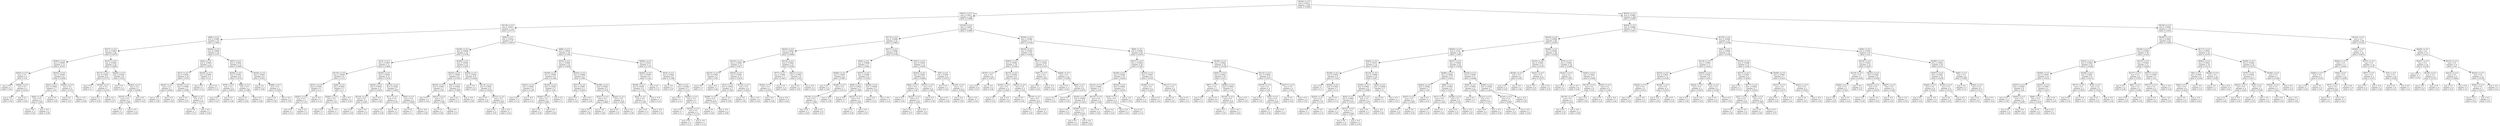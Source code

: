 digraph Tree {
node [shape=box] ;
0 [label="X[229] <= 0.5\nmse = 0.0011\nsamples = 500\nvalue = 0.0444"] ;
1 [label="X[241] <= 0.5\nmse = 0.0011\nsamples = 236\nvalue = 0.0608"] ;
0 -> 1 [labeldistance=2.5, labelangle=45, headlabel="True"] ;
2 [label="X[116] <= 0.5\nmse = 0.0011\nsamples = 110\nvalue = 0.0772"] ;
1 -> 2 ;
3 [label="X[69] <= 0.5\nmse = 0.0005\nsamples = 53\nvalue = 0.0657"] ;
2 -> 3 ;
4 [label="X[277] <= 0.5\nmse = 0.0003\nsamples = 29\nvalue = 0.0579"] ;
3 -> 4 ;
5 [label="X[383] <= 0.5\nmse = 0.0003\nsamples = 13\nvalue = 0.0477"] ;
4 -> 5 ;
6 [label="X[261] <= 0.5\nmse = 0.0\nsamples = 4\nvalue = 0.03"] ;
5 -> 6 ;
7 [label="mse = 0.0\nsamples = 1\nvalue = 0.02"] ;
6 -> 7 ;
8 [label="X[368] <= 0.5\nmse = 0.0\nsamples = 3\nvalue = 0.0333"] ;
6 -> 8 ;
9 [label="mse = -0.0\nsamples = 2\nvalue = 0.03"] ;
8 -> 9 ;
10 [label="mse = 0.0\nsamples = 1\nvalue = 0.04"] ;
8 -> 10 ;
11 [label="X[253] <= 0.5\nmse = 0.0002\nsamples = 9\nvalue = 0.0556"] ;
5 -> 11 ;
12 [label="X[43] <= 0.5\nmse = 0.0001\nsamples = 7\nvalue = 0.05"] ;
11 -> 12 ;
13 [label="X[40] <= 0.5\nmse = 0.0\nsamples = 5\nvalue = 0.054"] ;
12 -> 13 ;
14 [label="mse = -0.0\nsamples = 3\nvalue = 0.05"] ;
13 -> 14 ;
15 [label="mse = -0.0\nsamples = 2\nvalue = 0.06"] ;
13 -> 15 ;
16 [label="mse = 0.0\nsamples = 2\nvalue = 0.04"] ;
12 -> 16 ;
17 [label="X[204] <= 0.5\nmse = 0.0\nsamples = 2\nvalue = 0.075"] ;
11 -> 17 ;
18 [label="mse = 0.0\nsamples = 1\nvalue = 0.07"] ;
17 -> 18 ;
19 [label="mse = -0.0\nsamples = 1\nvalue = 0.08"] ;
17 -> 19 ;
20 [label="X[167] <= 0.5\nmse = 0.0002\nsamples = 16\nvalue = 0.0663"] ;
4 -> 20 ;
21 [label="X[113] <= 0.5\nmse = 0.0001\nsamples = 8\nvalue = 0.0775"] ;
20 -> 21 ;
22 [label="mse = 0.0\nsamples = 1\nvalue = 0.1"] ;
21 -> 22 ;
23 [label="X[164] <= 0.5\nmse = 0.0\nsamples = 7\nvalue = 0.0743"] ;
21 -> 23 ;
24 [label="mse = 0.0\nsamples = 3\nvalue = 0.08"] ;
23 -> 24 ;
25 [label="mse = -0.0\nsamples = 4\nvalue = 0.07"] ;
23 -> 25 ;
26 [label="X[246] <= 0.5\nmse = 0.0001\nsamples = 8\nvalue = 0.055"] ;
20 -> 26 ;
27 [label="mse = 0.0\nsamples = 1\nvalue = 0.03"] ;
26 -> 27 ;
28 [label="X[283] <= 0.5\nmse = 0.0\nsamples = 7\nvalue = 0.0586"] ;
26 -> 28 ;
29 [label="X[375] <= 0.5\nmse = 0.0\nsamples = 5\nvalue = 0.062"] ;
28 -> 29 ;
30 [label="mse = 0.0\nsamples = 1\nvalue = 0.07"] ;
29 -> 30 ;
31 [label="mse = -0.0\nsamples = 4\nvalue = 0.06"] ;
29 -> 31 ;
32 [label="mse = 0.0\nsamples = 2\nvalue = 0.05"] ;
28 -> 32 ;
33 [label="X[344] <= 0.5\nmse = 0.0005\nsamples = 24\nvalue = 0.075"] ;
3 -> 33 ;
34 [label="X[26] <= 0.5\nmse = 0.0005\nsamples = 12\nvalue = 0.0875"] ;
33 -> 34 ;
35 [label="X[13] <= 0.5\nmse = 0.0001\nsamples = 10\nvalue = 0.079"] ;
34 -> 35 ;
36 [label="X[245] <= 0.5\nmse = 0.0\nsamples = 7\nvalue = 0.0843"] ;
35 -> 36 ;
37 [label="mse = -0.0\nsamples = 4\nvalue = 0.08"] ;
36 -> 37 ;
38 [label="mse = 0.0\nsamples = 3\nvalue = 0.09"] ;
36 -> 38 ;
39 [label="X[182] <= 0.5\nmse = 0.0002\nsamples = 3\nvalue = 0.0667"] ;
35 -> 39 ;
40 [label="mse = 0.0\nsamples = 1\nvalue = 0.05"] ;
39 -> 40 ;
41 [label="X[84] <= 0.5\nmse = 0.0\nsamples = 2\nvalue = 0.075"] ;
39 -> 41 ;
42 [label="mse = 0.0\nsamples = 1\nvalue = 0.07"] ;
41 -> 42 ;
43 [label="mse = -0.0\nsamples = 1\nvalue = 0.08"] ;
41 -> 43 ;
44 [label="X[165] <= 0.5\nmse = 0.0001\nsamples = 2\nvalue = 0.13"] ;
34 -> 44 ;
45 [label="mse = 0.0\nsamples = 1\nvalue = 0.14"] ;
44 -> 45 ;
46 [label="mse = 0.0\nsamples = 1\nvalue = 0.12"] ;
44 -> 46 ;
47 [label="X[55] <= 0.5\nmse = 0.0002\nsamples = 12\nvalue = 0.0625"] ;
33 -> 47 ;
48 [label="X[204] <= 0.5\nmse = 0.0001\nsamples = 6\nvalue = 0.0733"] ;
47 -> 48 ;
49 [label="X[78] <= 0.5\nmse = 0.0\nsamples = 4\nvalue = 0.0675"] ;
48 -> 49 ;
50 [label="mse = 0.0\nsamples = 3\nvalue = 0.07"] ;
49 -> 50 ;
51 [label="mse = 0.0\nsamples = 1\nvalue = 0.06"] ;
49 -> 51 ;
52 [label="X[96] <= 0.5\nmse = 0.0\nsamples = 2\nvalue = 0.085"] ;
48 -> 52 ;
53 [label="mse = 0.0\nsamples = 1\nvalue = 0.09"] ;
52 -> 53 ;
54 [label="mse = 0.0\nsamples = 1\nvalue = 0.08"] ;
52 -> 54 ;
55 [label="X[244] <= 0.5\nmse = 0.0001\nsamples = 6\nvalue = 0.0517"] ;
47 -> 55 ;
56 [label="mse = 0.0\nsamples = 3\nvalue = 0.06"] ;
55 -> 56 ;
57 [label="X[298] <= 0.5\nmse = 0.0\nsamples = 3\nvalue = 0.0433"] ;
55 -> 57 ;
58 [label="mse = 0.0\nsamples = 1\nvalue = 0.05"] ;
57 -> 58 ;
59 [label="mse = -0.0\nsamples = 2\nvalue = 0.04"] ;
57 -> 59 ;
60 [label="X[90] <= 0.5\nmse = 0.0014\nsamples = 57\nvalue = 0.0879"] ;
2 -> 60 ;
61 [label="X[196] <= 0.5\nmse = 0.0008\nsamples = 32\nvalue = 0.0744"] ;
60 -> 61 ;
62 [label="X[14] <= 0.5\nmse = 0.0007\nsamples = 17\nvalue = 0.0882"] ;
61 -> 62 ;
63 [label="X[176] <= 0.5\nmse = 0.0003\nsamples = 6\nvalue = 0.115"] ;
62 -> 63 ;
64 [label="X[321] <= 0.5\nmse = 0.0001\nsamples = 3\nvalue = 0.13"] ;
63 -> 64 ;
65 [label="X[287] <= 0.5\nmse = 0.0\nsamples = 2\nvalue = 0.135"] ;
64 -> 65 ;
66 [label="mse = 0.0\nsamples = 1\nvalue = 0.13"] ;
65 -> 66 ;
67 [label="mse = 0.0\nsamples = 1\nvalue = 0.14"] ;
65 -> 67 ;
68 [label="mse = -0.0\nsamples = 1\nvalue = 0.12"] ;
64 -> 68 ;
69 [label="X[28] <= 0.5\nmse = 0.0001\nsamples = 3\nvalue = 0.1"] ;
63 -> 69 ;
70 [label="X[364] <= 0.5\nmse = 0.0\nsamples = 2\nvalue = 0.105"] ;
69 -> 70 ;
71 [label="mse = 0.0\nsamples = 1\nvalue = 0.1"] ;
70 -> 71 ;
72 [label="mse = -0.0\nsamples = 1\nvalue = 0.11"] ;
70 -> 72 ;
73 [label="mse = 0.0\nsamples = 1\nvalue = 0.09"] ;
69 -> 73 ;
74 [label="X[244] <= 0.5\nmse = 0.0004\nsamples = 11\nvalue = 0.0736"] ;
62 -> 74 ;
75 [label="X[226] <= 0.5\nmse = 0.0002\nsamples = 4\nvalue = 0.0525"] ;
74 -> 75 ;
76 [label="X[319] <= 0.5\nmse = 0.0\nsamples = 2\nvalue = 0.065"] ;
75 -> 76 ;
77 [label="mse = 0.0\nsamples = 1\nvalue = 0.06"] ;
76 -> 77 ;
78 [label="mse = 0.0\nsamples = 1\nvalue = 0.07"] ;
76 -> 78 ;
79 [label="mse = 0.0\nsamples = 2\nvalue = 0.04"] ;
75 -> 79 ;
80 [label="X[213] <= 0.5\nmse = 0.0001\nsamples = 7\nvalue = 0.0857"] ;
74 -> 80 ;
81 [label="X[11] <= 0.5\nmse = 0.0\nsamples = 3\nvalue = 0.0767"] ;
80 -> 81 ;
82 [label="mse = 0.0\nsamples = 2\nvalue = 0.08"] ;
81 -> 82 ;
83 [label="mse = -0.0\nsamples = 1\nvalue = 0.07"] ;
81 -> 83 ;
84 [label="X[55] <= 0.5\nmse = 0.0\nsamples = 4\nvalue = 0.0925"] ;
80 -> 84 ;
85 [label="mse = 0.0\nsamples = 1\nvalue = 0.1"] ;
84 -> 85 ;
86 [label="mse = -0.0\nsamples = 3\nvalue = 0.09"] ;
84 -> 86 ;
87 [label="X[306] <= 0.5\nmse = 0.0005\nsamples = 15\nvalue = 0.0587"] ;
61 -> 87 ;
88 [label="X[255] <= 0.5\nmse = 0.0004\nsamples = 6\nvalue = 0.0783"] ;
87 -> 88 ;
89 [label="X[239] <= 0.5\nmse = 0.0001\nsamples = 3\nvalue = 0.06"] ;
88 -> 89 ;
90 [label="mse = 0.0\nsamples = 1\nvalue = 0.05"] ;
89 -> 90 ;
91 [label="X[221] <= 0.5\nmse = 0.0\nsamples = 2\nvalue = 0.065"] ;
89 -> 91 ;
92 [label="mse = 0.0\nsamples = 1\nvalue = 0.06"] ;
91 -> 92 ;
93 [label="mse = 0.0\nsamples = 1\nvalue = 0.07"] ;
91 -> 93 ;
94 [label="X[47] <= 0.5\nmse = 0.0001\nsamples = 3\nvalue = 0.0967"] ;
88 -> 94 ;
95 [label="mse = 0.0\nsamples = 1\nvalue = 0.11"] ;
94 -> 95 ;
96 [label="mse = -0.0\nsamples = 2\nvalue = 0.09"] ;
94 -> 96 ;
97 [label="X[354] <= 0.5\nmse = 0.0002\nsamples = 9\nvalue = 0.0456"] ;
87 -> 97 ;
98 [label="mse = 0.0\nsamples = 3\nvalue = 0.03"] ;
97 -> 98 ;
99 [label="X[114] <= 0.5\nmse = 0.0001\nsamples = 6\nvalue = 0.0533"] ;
97 -> 99 ;
100 [label="mse = 0.0\nsamples = 3\nvalue = 0.06"] ;
99 -> 100 ;
101 [label="X[312] <= 0.5\nmse = 0.0\nsamples = 3\nvalue = 0.0467"] ;
99 -> 101 ;
102 [label="mse = 0.0\nsamples = 2\nvalue = 0.05"] ;
101 -> 102 ;
103 [label="mse = -0.0\nsamples = 1\nvalue = 0.04"] ;
101 -> 103 ;
104 [label="X[96] <= 0.5\nmse = 0.0016\nsamples = 25\nvalue = 0.1052"] ;
60 -> 104 ;
105 [label="X[79] <= 0.5\nmse = 0.0009\nsamples = 14\nvalue = 0.0836"] ;
104 -> 105 ;
106 [label="X[199] <= 0.5\nmse = 0.0004\nsamples = 6\nvalue = 0.1083"] ;
105 -> 106 ;
107 [label="X[301] <= 0.5\nmse = 0.0001\nsamples = 3\nvalue = 0.1267"] ;
106 -> 107 ;
108 [label="mse = 0.0\nsamples = 2\nvalue = 0.12"] ;
107 -> 108 ;
109 [label="mse = -0.0\nsamples = 1\nvalue = 0.14"] ;
107 -> 109 ;
110 [label="X[165] <= 0.5\nmse = 0.0001\nsamples = 3\nvalue = 0.09"] ;
106 -> 110 ;
111 [label="X[364] <= 0.5\nmse = 0.0\nsamples = 2\nvalue = 0.085"] ;
110 -> 111 ;
112 [label="mse = 0.0\nsamples = 1\nvalue = 0.09"] ;
111 -> 112 ;
113 [label="mse = 0.0\nsamples = 1\nvalue = 0.08"] ;
111 -> 113 ;
114 [label="mse = 0.0\nsamples = 1\nvalue = 0.1"] ;
110 -> 114 ;
115 [label="X[254] <= 0.5\nmse = 0.0004\nsamples = 8\nvalue = 0.065"] ;
105 -> 115 ;
116 [label="X[317] <= 0.5\nmse = 0.0001\nsamples = 3\nvalue = 0.0433"] ;
115 -> 116 ;
117 [label="mse = 0.0\nsamples = 1\nvalue = 0.03"] ;
116 -> 117 ;
118 [label="mse = 0.0\nsamples = 2\nvalue = 0.05"] ;
116 -> 118 ;
119 [label="X[168] <= 0.5\nmse = 0.0001\nsamples = 5\nvalue = 0.078"] ;
115 -> 119 ;
120 [label="X[321] <= 0.5\nmse = 0.0\nsamples = 3\nvalue = 0.0867"] ;
119 -> 120 ;
121 [label="mse = 0.0\nsamples = 2\nvalue = 0.09"] ;
120 -> 121 ;
122 [label="mse = -0.0\nsamples = 1\nvalue = 0.08"] ;
120 -> 122 ;
123 [label="X[243] <= 0.5\nmse = 0.0\nsamples = 2\nvalue = 0.065"] ;
119 -> 123 ;
124 [label="mse = 0.0\nsamples = 1\nvalue = 0.07"] ;
123 -> 124 ;
125 [label="mse = 0.0\nsamples = 1\nvalue = 0.06"] ;
123 -> 125 ;
126 [label="X[366] <= 0.5\nmse = 0.0012\nsamples = 11\nvalue = 0.1327"] ;
104 -> 126 ;
127 [label="X[240] <= 0.5\nmse = 0.0005\nsamples = 5\nvalue = 0.162"] ;
126 -> 127 ;
128 [label="X[198] <= 0.5\nmse = 0.0001\nsamples = 4\nvalue = 0.1725"] ;
127 -> 128 ;
129 [label="X[43] <= 0.5\nmse = 0.0\nsamples = 3\nvalue = 0.1667"] ;
128 -> 129 ;
130 [label="mse = 0.0\nsamples = 2\nvalue = 0.17"] ;
129 -> 130 ;
131 [label="mse = -0.0\nsamples = 1\nvalue = 0.16"] ;
129 -> 131 ;
132 [label="mse = -0.0\nsamples = 1\nvalue = 0.19"] ;
128 -> 132 ;
133 [label="mse = 0.0\nsamples = 1\nvalue = 0.12"] ;
127 -> 133 ;
134 [label="X[19] <= 0.5\nmse = 0.0004\nsamples = 6\nvalue = 0.1083"] ;
126 -> 134 ;
135 [label="mse = 0.0\nsamples = 1\nvalue = 0.07"] ;
134 -> 135 ;
136 [label="X[5] <= 0.5\nmse = 0.0002\nsamples = 5\nvalue = 0.116"] ;
134 -> 136 ;
137 [label="mse = 0.0\nsamples = 1\nvalue = 0.14"] ;
136 -> 137 ;
138 [label="X[305] <= 0.5\nmse = 0.0\nsamples = 4\nvalue = 0.11"] ;
136 -> 138 ;
139 [label="mse = 0.0\nsamples = 1\nvalue = 0.1"] ;
138 -> 139 ;
140 [label="X[324] <= 0.5\nmse = 0.0\nsamples = 3\nvalue = 0.1133"] ;
138 -> 140 ;
141 [label="mse = 0.0\nsamples = 2\nvalue = 0.11"] ;
140 -> 141 ;
142 [label="mse = -0.0\nsamples = 1\nvalue = 0.12"] ;
140 -> 142 ;
143 [label="X[239] <= 0.5\nmse = 0.0007\nsamples = 126\nvalue = 0.0465"] ;
1 -> 143 ;
144 [label="X[173] <= 0.5\nmse = 0.0008\nsamples = 55\nvalue = 0.0605"] ;
143 -> 144 ;
145 [label="X[243] <= 0.5\nmse = 0.0004\nsamples = 26\nvalue = 0.0469"] ;
144 -> 145 ;
146 [label="X[318] <= 0.5\nmse = 0.0003\nsamples = 13\nvalue = 0.0577"] ;
145 -> 146 ;
147 [label="X[233] <= 0.5\nmse = 0.0001\nsamples = 2\nvalue = 0.09"] ;
146 -> 147 ;
148 [label="mse = 0.0\nsamples = 1\nvalue = 0.1"] ;
147 -> 148 ;
149 [label="mse = 0.0\nsamples = 1\nvalue = 0.08"] ;
147 -> 149 ;
150 [label="X[354] <= 0.5\nmse = 0.0001\nsamples = 11\nvalue = 0.0518"] ;
146 -> 150 ;
151 [label="X[14] <= 0.5\nmse = 0.0001\nsamples = 5\nvalue = 0.062"] ;
150 -> 151 ;
152 [label="X[299] <= 0.5\nmse = 0.0\nsamples = 4\nvalue = 0.0575"] ;
151 -> 152 ;
153 [label="mse = 0.0\nsamples = 1\nvalue = 0.05"] ;
152 -> 153 ;
154 [label="mse = -0.0\nsamples = 3\nvalue = 0.06"] ;
152 -> 154 ;
155 [label="mse = -0.0\nsamples = 1\nvalue = 0.08"] ;
151 -> 155 ;
156 [label="X[124] <= 0.5\nmse = 0.0\nsamples = 6\nvalue = 0.0433"] ;
150 -> 156 ;
157 [label="mse = 0.0\nsamples = 2\nvalue = 0.05"] ;
156 -> 157 ;
158 [label="mse = -0.0\nsamples = 4\nvalue = 0.04"] ;
156 -> 158 ;
159 [label="X[125] <= 0.5\nmse = 0.0002\nsamples = 13\nvalue = 0.0362"] ;
145 -> 159 ;
160 [label="X[77] <= 0.5\nmse = 0.0001\nsamples = 7\nvalue = 0.0457"] ;
159 -> 160 ;
161 [label="X[304] <= 0.5\nmse = 0.0\nsamples = 3\nvalue = 0.0533"] ;
160 -> 161 ;
162 [label="mse = 0.0\nsamples = 1\nvalue = 0.06"] ;
161 -> 162 ;
163 [label="mse = -0.0\nsamples = 2\nvalue = 0.05"] ;
161 -> 163 ;
164 [label="mse = 0.0\nsamples = 4\nvalue = 0.04"] ;
160 -> 164 ;
165 [label="X[211] <= 0.5\nmse = 0.0001\nsamples = 6\nvalue = 0.025"] ;
159 -> 165 ;
166 [label="mse = 0.0\nsamples = 1\nvalue = 0.05"] ;
165 -> 166 ;
167 [label="mse = 0.0\nsamples = 5\nvalue = 0.02"] ;
165 -> 167 ;
168 [label="X[157] <= 0.5\nmse = 0.0008\nsamples = 29\nvalue = 0.0728"] ;
144 -> 168 ;
169 [label="X[56] <= 0.5\nmse = 0.0008\nsamples = 17\nvalue = 0.0841"] ;
168 -> 169 ;
170 [label="X[380] <= 0.5\nmse = 0.0001\nsamples = 9\nvalue = 0.0667"] ;
169 -> 170 ;
171 [label="mse = 0.0\nsamples = 2\nvalue = 0.05"] ;
170 -> 171 ;
172 [label="X[188] <= 0.5\nmse = 0.0\nsamples = 7\nvalue = 0.0714"] ;
170 -> 172 ;
173 [label="X[176] <= 0.5\nmse = 0.0\nsamples = 5\nvalue = 0.068"] ;
172 -> 173 ;
174 [label="mse = 0.0\nsamples = 1\nvalue = 0.06"] ;
173 -> 174 ;
175 [label="mse = 0.0\nsamples = 4\nvalue = 0.07"] ;
173 -> 175 ;
176 [label="mse = -0.0\nsamples = 2\nvalue = 0.08"] ;
172 -> 176 ;
177 [label="X[257] <= 0.5\nmse = 0.0008\nsamples = 8\nvalue = 0.1038"] ;
169 -> 177 ;
178 [label="X[46] <= 0.5\nmse = 0.0003\nsamples = 5\nvalue = 0.086"] ;
177 -> 178 ;
179 [label="mse = -0.0\nsamples = 3\nvalue = 0.1"] ;
178 -> 179 ;
180 [label="X[212] <= 0.5\nmse = 0.0\nsamples = 2\nvalue = 0.065"] ;
178 -> 180 ;
181 [label="mse = 0.0\nsamples = 1\nvalue = 0.06"] ;
180 -> 181 ;
182 [label="mse = 0.0\nsamples = 1\nvalue = 0.07"] ;
180 -> 182 ;
183 [label="X[308] <= 0.5\nmse = 0.0004\nsamples = 3\nvalue = 0.1333"] ;
177 -> 183 ;
184 [label="mse = 0.0\nsamples = 1\nvalue = 0.16"] ;
183 -> 184 ;
185 [label="mse = -0.0\nsamples = 2\nvalue = 0.12"] ;
183 -> 185 ;
186 [label="X[321] <= 0.5\nmse = 0.0003\nsamples = 12\nvalue = 0.0567"] ;
168 -> 186 ;
187 [label="X[323] <= 0.5\nmse = 0.0001\nsamples = 8\nvalue = 0.0662"] ;
186 -> 187 ;
188 [label="X[94] <= 0.5\nmse = 0.0\nsamples = 6\nvalue = 0.06"] ;
187 -> 188 ;
189 [label="mse = 0.0\nsamples = 1\nvalue = 0.05"] ;
188 -> 189 ;
190 [label="X[222] <= 0.5\nmse = 0.0\nsamples = 5\nvalue = 0.062"] ;
188 -> 190 ;
191 [label="mse = 0.0\nsamples = 1\nvalue = 0.07"] ;
190 -> 191 ;
192 [label="mse = 0.0\nsamples = 4\nvalue = 0.06"] ;
190 -> 192 ;
193 [label="X[312] <= 0.5\nmse = 0.0\nsamples = 2\nvalue = 0.085"] ;
187 -> 193 ;
194 [label="mse = 0.0\nsamples = 1\nvalue = 0.09"] ;
193 -> 194 ;
195 [label="mse = 0.0\nsamples = 1\nvalue = 0.08"] ;
193 -> 195 ;
196 [label="X[5] <= 0.5\nmse = 0.0001\nsamples = 4\nvalue = 0.0375"] ;
186 -> 196 ;
197 [label="mse = 0.0\nsamples = 1\nvalue = 0.02"] ;
196 -> 197 ;
198 [label="X[140] <= 0.5\nmse = 0.0\nsamples = 3\nvalue = 0.0433"] ;
196 -> 198 ;
199 [label="mse = 0.0\nsamples = 2\nvalue = 0.04"] ;
198 -> 199 ;
200 [label="mse = -0.0\nsamples = 1\nvalue = 0.05"] ;
198 -> 200 ;
201 [label="X[240] <= 0.5\nmse = 0.0004\nsamples = 71\nvalue = 0.0356"] ;
143 -> 201 ;
202 [label="X[233] <= 0.5\nmse = 0.0003\nsamples = 33\nvalue = 0.0445"] ;
201 -> 202 ;
203 [label="X[295] <= 0.5\nmse = 0.0003\nsamples = 16\nvalue = 0.0544"] ;
202 -> 203 ;
204 [label="X[353] <= 0.5\nmse = 0.0\nsamples = 8\nvalue = 0.0675"] ;
203 -> 204 ;
205 [label="mse = 0.0\nsamples = 6\nvalue = 0.07"] ;
204 -> 205 ;
206 [label="mse = -0.0\nsamples = 2\nvalue = 0.06"] ;
204 -> 206 ;
207 [label="X[272] <= 0.5\nmse = 0.0002\nsamples = 8\nvalue = 0.0412"] ;
203 -> 207 ;
208 [label="X[105] <= 0.5\nmse = 0.0\nsamples = 3\nvalue = 0.0267"] ;
207 -> 208 ;
209 [label="mse = 0.0\nsamples = 1\nvalue = 0.02"] ;
208 -> 209 ;
210 [label="mse = -0.0\nsamples = 2\nvalue = 0.03"] ;
208 -> 210 ;
211 [label="X[210] <= 0.5\nmse = 0.0\nsamples = 5\nvalue = 0.05"] ;
207 -> 211 ;
212 [label="mse = 0.0\nsamples = 1\nvalue = 0.06"] ;
211 -> 212 ;
213 [label="X[318] <= 0.5\nmse = 0.0\nsamples = 4\nvalue = 0.0475"] ;
211 -> 213 ;
214 [label="mse = 0.0\nsamples = 1\nvalue = 0.04"] ;
213 -> 214 ;
215 [label="mse = 0.0\nsamples = 3\nvalue = 0.05"] ;
213 -> 215 ;
216 [label="X[371] <= 0.5\nmse = 0.0001\nsamples = 17\nvalue = 0.0353"] ;
202 -> 216 ;
217 [label="X[47] <= 0.5\nmse = 0.0\nsamples = 5\nvalue = 0.046"] ;
216 -> 217 ;
218 [label="mse = 0.0\nsamples = 3\nvalue = 0.05"] ;
217 -> 218 ;
219 [label="mse = -0.0\nsamples = 2\nvalue = 0.04"] ;
217 -> 219 ;
220 [label="X[289] <= 0.5\nmse = 0.0\nsamples = 12\nvalue = 0.0308"] ;
216 -> 220 ;
221 [label="mse = 0.0\nsamples = 3\nvalue = 0.04"] ;
220 -> 221 ;
222 [label="X[69] <= 0.5\nmse = 0.0\nsamples = 9\nvalue = 0.0278"] ;
220 -> 222 ;
223 [label="mse = -0.0\nsamples = 7\nvalue = 0.03"] ;
222 -> 223 ;
224 [label="mse = 0.0\nsamples = 2\nvalue = 0.02"] ;
222 -> 224 ;
225 [label="X[99] <= 0.5\nmse = 0.0003\nsamples = 38\nvalue = 0.0279"] ;
201 -> 225 ;
226 [label="X[271] <= 0.5\nmse = 0.0003\nsamples = 20\nvalue = 0.036"] ;
225 -> 226 ;
227 [label="X[168] <= 0.5\nmse = 0.0002\nsamples = 14\nvalue = 0.0443"] ;
226 -> 227 ;
228 [label="X[123] <= 0.5\nmse = 0.0001\nsamples = 11\nvalue = 0.05"] ;
227 -> 228 ;
229 [label="X[105] <= 0.5\nmse = 0.0001\nsamples = 6\nvalue = 0.0433"] ;
228 -> 229 ;
230 [label="mse = -0.0\nsamples = 3\nvalue = 0.05"] ;
229 -> 230 ;
231 [label="X[268] <= 0.5\nmse = 0.0\nsamples = 3\nvalue = 0.0367"] ;
229 -> 231 ;
232 [label="mse = 0.0\nsamples = 1\nvalue = 0.03"] ;
231 -> 232 ;
233 [label="mse = -0.0\nsamples = 2\nvalue = 0.04"] ;
231 -> 233 ;
234 [label="X[115] <= 0.5\nmse = 0.0\nsamples = 5\nvalue = 0.058"] ;
228 -> 234 ;
235 [label="mse = 0.0\nsamples = 4\nvalue = 0.06"] ;
234 -> 235 ;
236 [label="mse = 0.0\nsamples = 1\nvalue = 0.05"] ;
234 -> 236 ;
237 [label="X[254] <= 0.5\nmse = 0.0002\nsamples = 3\nvalue = 0.0233"] ;
227 -> 237 ;
238 [label="X[16] <= 0.5\nmse = 0.0\nsamples = 2\nvalue = 0.015"] ;
237 -> 238 ;
239 [label="mse = 0.0\nsamples = 1\nvalue = 0.02"] ;
238 -> 239 ;
240 [label="mse = 0.0\nsamples = 1\nvalue = 0.01"] ;
238 -> 240 ;
241 [label="mse = -0.0\nsamples = 1\nvalue = 0.04"] ;
237 -> 241 ;
242 [label="X[323] <= 0.5\nmse = 0.0001\nsamples = 6\nvalue = 0.0167"] ;
226 -> 242 ;
243 [label="X[188] <= 0.5\nmse = 0.0\nsamples = 4\nvalue = 0.0225"] ;
242 -> 243 ;
244 [label="mse = 0.0\nsamples = 3\nvalue = 0.02"] ;
243 -> 244 ;
245 [label="mse = 0.0\nsamples = 1\nvalue = 0.03"] ;
243 -> 245 ;
246 [label="X[317] <= 0.5\nmse = 0.0\nsamples = 2\nvalue = 0.005"] ;
242 -> 246 ;
247 [label="mse = 0.0\nsamples = 1\nvalue = 0.01"] ;
246 -> 247 ;
248 [label="mse = 0.0\nsamples = 1\nvalue = 0.0"] ;
246 -> 248 ;
249 [label="X[106] <= 0.5\nmse = 0.0002\nsamples = 18\nvalue = 0.0189"] ;
225 -> 249 ;
250 [label="X[361] <= 0.5\nmse = 0.0001\nsamples = 10\nvalue = 0.012"] ;
249 -> 250 ;
251 [label="X[87] <= 0.5\nmse = 0.0\nsamples = 7\nvalue = 0.0086"] ;
250 -> 251 ;
252 [label="mse = 0.0\nsamples = 1\nvalue = 0.0"] ;
251 -> 252 ;
253 [label="mse = 0.0\nsamples = 6\nvalue = 0.01"] ;
251 -> 253 ;
254 [label="X[292] <= 0.5\nmse = 0.0001\nsamples = 3\nvalue = 0.02"] ;
250 -> 254 ;
255 [label="X[130] <= 0.5\nmse = 0.0\nsamples = 2\nvalue = 0.025"] ;
254 -> 255 ;
256 [label="mse = 0.0\nsamples = 1\nvalue = 0.03"] ;
255 -> 256 ;
257 [label="mse = -0.0\nsamples = 1\nvalue = 0.02"] ;
255 -> 257 ;
258 [label="mse = 0.0\nsamples = 1\nvalue = 0.01"] ;
254 -> 258 ;
259 [label="X[113] <= 0.5\nmse = 0.0002\nsamples = 8\nvalue = 0.0275"] ;
249 -> 259 ;
260 [label="X[379] <= 0.5\nmse = 0.0\nsamples = 4\nvalue = 0.04"] ;
259 -> 260 ;
261 [label="mse = 0.0\nsamples = 1\nvalue = 0.05"] ;
260 -> 261 ;
262 [label="X[35] <= 0.5\nmse = 0.0\nsamples = 3\nvalue = 0.0367"] ;
260 -> 262 ;
263 [label="mse = 0.0\nsamples = 2\nvalue = 0.04"] ;
262 -> 263 ;
264 [label="mse = 0.0\nsamples = 1\nvalue = 0.03"] ;
262 -> 264 ;
265 [label="X[217] <= 0.5\nmse = 0.0\nsamples = 4\nvalue = 0.015"] ;
259 -> 265 ;
266 [label="mse = 0.0\nsamples = 2\nvalue = 0.02"] ;
265 -> 266 ;
267 [label="mse = 0.0\nsamples = 2\nvalue = 0.01"] ;
265 -> 267 ;
268 [label="X[233] <= 0.5\nmse = 0.0006\nsamples = 264\nvalue = 0.0297"] ;
0 -> 268 [labeldistance=2.5, labelangle=-45, headlabel="False"] ;
269 [label="X[205] <= 0.5\nmse = 0.0008\nsamples = 133\nvalue = 0.0411"] ;
268 -> 269 ;
270 [label="X[230] <= 0.5\nmse = 0.0008\nsamples = 66\nvalue = 0.0555"] ;
269 -> 270 ;
271 [label="X[300] <= 0.5\nmse = 0.001\nsamples = 38\nvalue = 0.065"] ;
270 -> 271 ;
272 [label="X[362] <= 0.5\nmse = 0.0013\nsamples = 14\nvalue = 0.0857"] ;
271 -> 272 ;
273 [label="X[196] <= 0.5\nmse = 0.0002\nsamples = 4\nvalue = 0.1325"] ;
272 -> 273 ;
274 [label="mse = 0.0\nsamples = 1\nvalue = 0.11"] ;
273 -> 274 ;
275 [label="X[204] <= 0.5\nmse = 0.0001\nsamples = 3\nvalue = 0.14"] ;
273 -> 275 ;
276 [label="X[243] <= 0.5\nmse = 0.0\nsamples = 2\nvalue = 0.145"] ;
275 -> 276 ;
277 [label="mse = 0.0\nsamples = 1\nvalue = 0.15"] ;
276 -> 277 ;
278 [label="mse = -0.0\nsamples = 1\nvalue = 0.14"] ;
276 -> 278 ;
279 [label="mse = 0.0\nsamples = 1\nvalue = 0.13"] ;
275 -> 279 ;
280 [label="X[134] <= 0.5\nmse = 0.0006\nsamples = 10\nvalue = 0.067"] ;
272 -> 280 ;
281 [label="X[160] <= 0.5\nmse = 0.0001\nsamples = 8\nvalue = 0.0588"] ;
280 -> 281 ;
282 [label="X[54] <= 0.5\nmse = 0.0001\nsamples = 6\nvalue = 0.0533"] ;
281 -> 282 ;
283 [label="mse = 0.0\nsamples = 3\nvalue = 0.06"] ;
282 -> 283 ;
284 [label="X[312] <= 0.5\nmse = 0.0\nsamples = 3\nvalue = 0.0467"] ;
282 -> 284 ;
285 [label="mse = 0.0\nsamples = 2\nvalue = 0.05"] ;
284 -> 285 ;
286 [label="mse = -0.0\nsamples = 1\nvalue = 0.04"] ;
284 -> 286 ;
287 [label="X[15] <= 0.5\nmse = 0.0\nsamples = 2\nvalue = 0.075"] ;
281 -> 287 ;
288 [label="mse = 0.0\nsamples = 1\nvalue = 0.07"] ;
287 -> 288 ;
289 [label="mse = -0.0\nsamples = 1\nvalue = 0.08"] ;
287 -> 289 ;
290 [label="X[29] <= 0.5\nmse = 0.0009\nsamples = 2\nvalue = 0.1"] ;
280 -> 290 ;
291 [label="mse = 0.0\nsamples = 1\nvalue = 0.13"] ;
290 -> 291 ;
292 [label="mse = 0.0\nsamples = 1\nvalue = 0.07"] ;
290 -> 292 ;
293 [label="X[257] <= 0.5\nmse = 0.0004\nsamples = 24\nvalue = 0.0529"] ;
271 -> 293 ;
294 [label="X[380] <= 0.5\nmse = 0.0002\nsamples = 13\nvalue = 0.0415"] ;
293 -> 294 ;
295 [label="X[363] <= 0.5\nmse = 0.0001\nsamples = 7\nvalue = 0.05"] ;
294 -> 295 ;
296 [label="X[357] <= 0.5\nmse = 0.0\nsamples = 6\nvalue = 0.0467"] ;
295 -> 296 ;
297 [label="mse = 0.0\nsamples = 4\nvalue = 0.05"] ;
296 -> 297 ;
298 [label="mse = 0.0\nsamples = 2\nvalue = 0.04"] ;
296 -> 298 ;
299 [label="mse = 0.0\nsamples = 1\nvalue = 0.07"] ;
295 -> 299 ;
300 [label="X[89] <= 0.5\nmse = 0.0001\nsamples = 6\nvalue = 0.0317"] ;
294 -> 300 ;
301 [label="X[11] <= 0.5\nmse = 0.0\nsamples = 2\nvalue = 0.045"] ;
300 -> 301 ;
302 [label="mse = 0.0\nsamples = 1\nvalue = 0.05"] ;
301 -> 302 ;
303 [label="mse = 0.0\nsamples = 1\nvalue = 0.04"] ;
301 -> 303 ;
304 [label="X[188] <= 0.5\nmse = 0.0\nsamples = 4\nvalue = 0.025"] ;
300 -> 304 ;
305 [label="mse = 0.0\nsamples = 2\nvalue = 0.03"] ;
304 -> 305 ;
306 [label="mse = -0.0\nsamples = 2\nvalue = 0.02"] ;
304 -> 306 ;
307 [label="X[104] <= 0.5\nmse = 0.0004\nsamples = 11\nvalue = 0.0664"] ;
293 -> 307 ;
308 [label="X[29] <= 0.5\nmse = 0.0002\nsamples = 4\nvalue = 0.0875"] ;
307 -> 308 ;
309 [label="mse = 0.0\nsamples = 2\nvalue = 0.1"] ;
308 -> 309 ;
310 [label="X[121] <= 0.5\nmse = 0.0\nsamples = 2\nvalue = 0.075"] ;
308 -> 310 ;
311 [label="mse = 0.0\nsamples = 1\nvalue = 0.07"] ;
310 -> 311 ;
312 [label="mse = -0.0\nsamples = 1\nvalue = 0.08"] ;
310 -> 312 ;
313 [label="X[360] <= 0.5\nmse = 0.0001\nsamples = 7\nvalue = 0.0543"] ;
307 -> 313 ;
314 [label="X[103] <= 0.5\nmse = 0.0\nsamples = 3\nvalue = 0.0467"] ;
313 -> 314 ;
315 [label="mse = 0.0\nsamples = 2\nvalue = 0.05"] ;
314 -> 315 ;
316 [label="mse = -0.0\nsamples = 1\nvalue = 0.04"] ;
314 -> 316 ;
317 [label="mse = -0.0\nsamples = 4\nvalue = 0.06"] ;
313 -> 317 ;
318 [label="X[306] <= 0.5\nmse = 0.0002\nsamples = 28\nvalue = 0.0425"] ;
270 -> 318 ;
319 [label="X[150] <= 0.5\nmse = 0.0001\nsamples = 12\nvalue = 0.0333"] ;
318 -> 319 ;
320 [label="X[328] <= 0.5\nmse = 0.0\nsamples = 4\nvalue = 0.045"] ;
319 -> 320 ;
321 [label="mse = 0.0\nsamples = 2\nvalue = 0.05"] ;
320 -> 321 ;
322 [label="mse = 0.0\nsamples = 2\nvalue = 0.04"] ;
320 -> 322 ;
323 [label="X[241] <= 0.5\nmse = 0.0\nsamples = 8\nvalue = 0.0275"] ;
319 -> 323 ;
324 [label="mse = -0.0\nsamples = 6\nvalue = 0.03"] ;
323 -> 324 ;
325 [label="mse = 0.0\nsamples = 2\nvalue = 0.02"] ;
323 -> 325 ;
326 [label="X[72] <= 0.5\nmse = 0.0001\nsamples = 16\nvalue = 0.0494"] ;
318 -> 326 ;
327 [label="X[161] <= 0.5\nmse = 0.0\nsamples = 5\nvalue = 0.062"] ;
326 -> 327 ;
328 [label="mse = 0.0\nsamples = 1\nvalue = 0.07"] ;
327 -> 328 ;
329 [label="mse = -0.0\nsamples = 4\nvalue = 0.06"] ;
327 -> 329 ;
330 [label="X[381] <= 0.5\nmse = 0.0001\nsamples = 11\nvalue = 0.0436"] ;
326 -> 330 ;
331 [label="X[133] <= 0.5\nmse = 0.0\nsamples = 6\nvalue = 0.05"] ;
330 -> 331 ;
332 [label="X[176] <= 0.5\nmse = 0.0\nsamples = 5\nvalue = 0.052"] ;
331 -> 332 ;
333 [label="mse = 0.0\nsamples = 4\nvalue = 0.05"] ;
332 -> 333 ;
334 [label="mse = -0.0\nsamples = 1\nvalue = 0.06"] ;
332 -> 334 ;
335 [label="mse = 0.0\nsamples = 1\nvalue = 0.04"] ;
331 -> 335 ;
336 [label="X[335] <= 0.5\nmse = 0.0\nsamples = 5\nvalue = 0.036"] ;
330 -> 336 ;
337 [label="mse = 0.0\nsamples = 2\nvalue = 0.03"] ;
336 -> 337 ;
338 [label="mse = -0.0\nsamples = 3\nvalue = 0.04"] ;
336 -> 338 ;
339 [label="X[176] <= 0.5\nmse = 0.0004\nsamples = 67\nvalue = 0.0269"] ;
269 -> 339 ;
340 [label="X[24] <= 0.5\nmse = 0.0006\nsamples = 32\nvalue = 0.0344"] ;
339 -> 340 ;
341 [label="X[116] <= 0.5\nmse = 0.0001\nsamples = 17\nvalue = 0.0241"] ;
340 -> 341 ;
342 [label="X[253] <= 0.5\nmse = 0.0001\nsamples = 11\nvalue = 0.0182"] ;
341 -> 342 ;
343 [label="X[204] <= 0.5\nmse = 0.0\nsamples = 5\nvalue = 0.012"] ;
342 -> 343 ;
344 [label="mse = 0.0\nsamples = 1\nvalue = 0.02"] ;
343 -> 344 ;
345 [label="mse = -0.0\nsamples = 4\nvalue = 0.01"] ;
343 -> 345 ;
346 [label="X[168] <= 0.5\nmse = 0.0\nsamples = 6\nvalue = 0.0233"] ;
342 -> 346 ;
347 [label="mse = -0.0\nsamples = 4\nvalue = 0.02"] ;
346 -> 347 ;
348 [label="mse = 0.0\nsamples = 2\nvalue = 0.03"] ;
346 -> 348 ;
349 [label="X[295] <= 0.5\nmse = 0.0001\nsamples = 6\nvalue = 0.035"] ;
341 -> 349 ;
350 [label="X[254] <= 0.5\nmse = 0.0\nsamples = 3\nvalue = 0.0433"] ;
349 -> 350 ;
351 [label="mse = 0.0\nsamples = 2\nvalue = 0.04"] ;
350 -> 351 ;
352 [label="mse = -0.0\nsamples = 1\nvalue = 0.05"] ;
350 -> 352 ;
353 [label="X[75] <= 0.5\nmse = 0.0\nsamples = 3\nvalue = 0.0267"] ;
349 -> 353 ;
354 [label="mse = 0.0\nsamples = 2\nvalue = 0.03"] ;
353 -> 354 ;
355 [label="mse = 0.0\nsamples = 1\nvalue = 0.02"] ;
353 -> 355 ;
356 [label="X[129] <= 0.5\nmse = 0.0008\nsamples = 15\nvalue = 0.046"] ;
340 -> 356 ;
357 [label="X[217] <= 0.5\nmse = 0.0007\nsamples = 8\nvalue = 0.0638"] ;
356 -> 357 ;
358 [label="mse = 0.0\nsamples = 1\nvalue = 0.13"] ;
357 -> 358 ;
359 [label="X[277] <= 0.5\nmse = 0.0001\nsamples = 7\nvalue = 0.0543"] ;
357 -> 359 ;
360 [label="X[21] <= 0.5\nmse = 0.0\nsamples = 4\nvalue = 0.045"] ;
359 -> 360 ;
361 [label="mse = 0.0\nsamples = 2\nvalue = 0.04"] ;
360 -> 361 ;
362 [label="mse = -0.0\nsamples = 2\nvalue = 0.05"] ;
360 -> 362 ;
363 [label="X[28] <= 0.5\nmse = 0.0\nsamples = 3\nvalue = 0.0667"] ;
359 -> 363 ;
364 [label="mse = 0.0\nsamples = 1\nvalue = 0.06"] ;
363 -> 364 ;
365 [label="mse = 0.0\nsamples = 2\nvalue = 0.07"] ;
363 -> 365 ;
366 [label="X[290] <= 0.5\nmse = 0.0001\nsamples = 7\nvalue = 0.0257"] ;
356 -> 366 ;
367 [label="X[127] <= 0.5\nmse = 0.0\nsamples = 4\nvalue = 0.0175"] ;
366 -> 367 ;
368 [label="mse = 0.0\nsamples = 3\nvalue = 0.02"] ;
367 -> 368 ;
369 [label="mse = -0.0\nsamples = 1\nvalue = 0.01"] ;
367 -> 369 ;
370 [label="X[251] <= 0.5\nmse = 0.0\nsamples = 3\nvalue = 0.0367"] ;
366 -> 370 ;
371 [label="mse = 0.0\nsamples = 1\nvalue = 0.03"] ;
370 -> 371 ;
372 [label="mse = -0.0\nsamples = 2\nvalue = 0.04"] ;
370 -> 372 ;
373 [label="X[59] <= 0.5\nmse = 0.0001\nsamples = 35\nvalue = 0.02"] ;
339 -> 373 ;
374 [label="X[316] <= 0.5\nmse = 0.0001\nsamples = 15\nvalue = 0.0267"] ;
373 -> 374 ;
375 [label="X[118] <= 0.5\nmse = 0.0\nsamples = 7\nvalue = 0.0186"] ;
374 -> 375 ;
376 [label="X[362] <= 0.5\nmse = 0.0\nsamples = 5\nvalue = 0.022"] ;
375 -> 376 ;
377 [label="mse = -0.0\nsamples = 4\nvalue = 0.02"] ;
376 -> 377 ;
378 [label="mse = 0.0\nsamples = 1\nvalue = 0.03"] ;
376 -> 378 ;
379 [label="mse = -0.0\nsamples = 2\nvalue = 0.01"] ;
375 -> 379 ;
380 [label="X[241] <= 0.5\nmse = 0.0001\nsamples = 8\nvalue = 0.0338"] ;
374 -> 380 ;
381 [label="X[235] <= 0.5\nmse = 0.0\nsamples = 3\nvalue = 0.0433"] ;
380 -> 381 ;
382 [label="mse = 0.0\nsamples = 2\nvalue = 0.04"] ;
381 -> 382 ;
383 [label="mse = -0.0\nsamples = 1\nvalue = 0.05"] ;
381 -> 383 ;
384 [label="X[287] <= 0.5\nmse = 0.0\nsamples = 5\nvalue = 0.028"] ;
380 -> 384 ;
385 [label="mse = -0.0\nsamples = 4\nvalue = 0.03"] ;
384 -> 385 ;
386 [label="mse = -0.0\nsamples = 1\nvalue = 0.02"] ;
384 -> 386 ;
387 [label="X[368] <= 0.5\nmse = 0.0001\nsamples = 20\nvalue = 0.015"] ;
373 -> 387 ;
388 [label="X[307] <= 0.5\nmse = 0.0001\nsamples = 12\nvalue = 0.0192"] ;
387 -> 388 ;
389 [label="X[384] <= 0.5\nmse = 0.0\nsamples = 6\nvalue = 0.025"] ;
388 -> 389 ;
390 [label="mse = 0.0\nsamples = 3\nvalue = 0.02"] ;
389 -> 390 ;
391 [label="mse = -0.0\nsamples = 3\nvalue = 0.03"] ;
389 -> 391 ;
392 [label="X[145] <= 0.5\nmse = 0.0\nsamples = 6\nvalue = 0.0133"] ;
388 -> 392 ;
393 [label="mse = 0.0\nsamples = 2\nvalue = 0.02"] ;
392 -> 393 ;
394 [label="mse = 0.0\nsamples = 4\nvalue = 0.01"] ;
392 -> 394 ;
395 [label="X[95] <= 0.5\nmse = 0.0\nsamples = 8\nvalue = 0.0087"] ;
387 -> 395 ;
396 [label="mse = 0.0\nsamples = 2\nvalue = 0.0"] ;
395 -> 396 ;
397 [label="X[342] <= 0.5\nmse = 0.0\nsamples = 6\nvalue = 0.0117"] ;
395 -> 397 ;
398 [label="mse = 0.0\nsamples = 5\nvalue = 0.01"] ;
397 -> 398 ;
399 [label="mse = 0.0\nsamples = 1\nvalue = 0.02"] ;
397 -> 399 ;
400 [label="X[230] <= 0.5\nmse = 0.0002\nsamples = 131\nvalue = 0.0181"] ;
268 -> 400 ;
401 [label="X[239] <= 0.5\nmse = 0.0003\nsamples = 63\nvalue = 0.0265"] ;
400 -> 401 ;
402 [label="X[106] <= 0.5\nmse = 0.0003\nsamples = 30\nvalue = 0.034"] ;
401 -> 402 ;
403 [label="X[201] <= 0.5\nmse = 0.0002\nsamples = 19\nvalue = 0.0268"] ;
402 -> 403 ;
404 [label="X[308] <= 0.5\nmse = 0.0001\nsamples = 13\nvalue = 0.0331"] ;
403 -> 404 ;
405 [label="X[257] <= 0.5\nmse = 0.0001\nsamples = 8\nvalue = 0.04"] ;
404 -> 405 ;
406 [label="mse = 0.0\nsamples = 2\nvalue = 0.05"] ;
405 -> 406 ;
407 [label="X[303] <= 0.5\nmse = 0.0\nsamples = 6\nvalue = 0.0367"] ;
405 -> 407 ;
408 [label="mse = 0.0\nsamples = 2\nvalue = 0.03"] ;
407 -> 408 ;
409 [label="mse = 0.0\nsamples = 4\nvalue = 0.04"] ;
407 -> 409 ;
410 [label="X[307] <= 0.5\nmse = 0.0001\nsamples = 5\nvalue = 0.022"] ;
404 -> 410 ;
411 [label="X[96] <= 0.5\nmse = 0.0\nsamples = 3\nvalue = 0.0167"] ;
410 -> 411 ;
412 [label="mse = 0.0\nsamples = 2\nvalue = 0.02"] ;
411 -> 412 ;
413 [label="mse = 0.0\nsamples = 1\nvalue = 0.01"] ;
411 -> 413 ;
414 [label="mse = 0.0\nsamples = 2\nvalue = 0.03"] ;
410 -> 414 ;
415 [label="X[198] <= 0.5\nmse = 0.0001\nsamples = 6\nvalue = 0.0133"] ;
403 -> 415 ;
416 [label="X[371] <= 0.5\nmse = 0.0\nsamples = 3\nvalue = 0.0033"] ;
415 -> 416 ;
417 [label="mse = 0.0\nsamples = 1\nvalue = 0.01"] ;
416 -> 417 ;
418 [label="mse = 0.0\nsamples = 2\nvalue = 0.0"] ;
416 -> 418 ;
419 [label="X[78] <= 0.5\nmse = 0.0\nsamples = 3\nvalue = 0.0233"] ;
415 -> 419 ;
420 [label="mse = 0.0\nsamples = 1\nvalue = 0.03"] ;
419 -> 420 ;
421 [label="mse = -0.0\nsamples = 2\nvalue = 0.02"] ;
419 -> 421 ;
422 [label="X[119] <= 0.5\nmse = 0.0002\nsamples = 11\nvalue = 0.0464"] ;
402 -> 422 ;
423 [label="X[157] <= 0.5\nmse = 0.0\nsamples = 8\nvalue = 0.0525"] ;
422 -> 423 ;
424 [label="mse = 0.0\nsamples = 3\nvalue = 0.06"] ;
423 -> 424 ;
425 [label="X[81] <= 0.5\nmse = 0.0\nsamples = 5\nvalue = 0.048"] ;
423 -> 425 ;
426 [label="mse = 0.0\nsamples = 4\nvalue = 0.05"] ;
425 -> 426 ;
427 [label="mse = 0.0\nsamples = 1\nvalue = 0.04"] ;
425 -> 427 ;
428 [label="X[357] <= 0.5\nmse = 0.0001\nsamples = 3\nvalue = 0.03"] ;
422 -> 428 ;
429 [label="X[315] <= 0.5\nmse = 0.0\nsamples = 2\nvalue = 0.025"] ;
428 -> 429 ;
430 [label="mse = 0.0\nsamples = 1\nvalue = 0.02"] ;
429 -> 430 ;
431 [label="mse = -0.0\nsamples = 1\nvalue = 0.03"] ;
429 -> 431 ;
432 [label="mse = -0.0\nsamples = 1\nvalue = 0.04"] ;
428 -> 432 ;
433 [label="X[117] <= 0.5\nmse = 0.0001\nsamples = 33\nvalue = 0.0197"] ;
401 -> 433 ;
434 [label="X[292] <= 0.5\nmse = 0.0001\nsamples = 19\nvalue = 0.0137"] ;
433 -> 434 ;
435 [label="X[4] <= 0.5\nmse = 0.0001\nsamples = 9\nvalue = 0.0189"] ;
434 -> 435 ;
436 [label="X[40] <= 0.5\nmse = 0.0\nsamples = 6\nvalue = 0.0233"] ;
435 -> 436 ;
437 [label="mse = 0.0\nsamples = 2\nvalue = 0.03"] ;
436 -> 437 ;
438 [label="mse = -0.0\nsamples = 4\nvalue = 0.02"] ;
436 -> 438 ;
439 [label="mse = -0.0\nsamples = 3\nvalue = 0.01"] ;
435 -> 439 ;
440 [label="X[208] <= 0.5\nmse = 0.0\nsamples = 10\nvalue = 0.009"] ;
434 -> 440 ;
441 [label="mse = 0.0\nsamples = 1\nvalue = 0.0"] ;
440 -> 441 ;
442 [label="mse = 0.0\nsamples = 9\nvalue = 0.01"] ;
440 -> 442 ;
443 [label="X[238] <= 0.5\nmse = 0.0002\nsamples = 14\nvalue = 0.0279"] ;
433 -> 443 ;
444 [label="X[79] <= 0.5\nmse = 0.0001\nsamples = 7\nvalue = 0.0371"] ;
443 -> 444 ;
445 [label="X[252] <= 0.5\nmse = 0.0\nsamples = 4\nvalue = 0.045"] ;
444 -> 445 ;
446 [label="mse = 0.0\nsamples = 2\nvalue = 0.04"] ;
445 -> 446 ;
447 [label="mse = -0.0\nsamples = 2\nvalue = 0.05"] ;
445 -> 447 ;
448 [label="X[35] <= 0.5\nmse = 0.0\nsamples = 3\nvalue = 0.0267"] ;
444 -> 448 ;
449 [label="mse = 0.0\nsamples = 2\nvalue = 0.03"] ;
448 -> 449 ;
450 [label="mse = -0.0\nsamples = 1\nvalue = 0.02"] ;
448 -> 450 ;
451 [label="X[180] <= 0.5\nmse = 0.0\nsamples = 7\nvalue = 0.0186"] ;
443 -> 451 ;
452 [label="X[334] <= 0.5\nmse = 0.0\nsamples = 5\nvalue = 0.022"] ;
451 -> 452 ;
453 [label="mse = 0.0\nsamples = 1\nvalue = 0.03"] ;
452 -> 453 ;
454 [label="mse = -0.0\nsamples = 4\nvalue = 0.02"] ;
452 -> 454 ;
455 [label="mse = 0.0\nsamples = 2\nvalue = 0.01"] ;
451 -> 455 ;
456 [label="X[142] <= 0.5\nmse = 0.0\nsamples = 68\nvalue = 0.0103"] ;
400 -> 456 ;
457 [label="X[306] <= 0.5\nmse = 0.0\nsamples = 31\nvalue = 0.0074"] ;
456 -> 457 ;
458 [label="X[262] <= 0.5\nmse = 0.0\nsamples = 17\nvalue = 0.0047"] ;
457 -> 458 ;
459 [label="X[282] <= 0.5\nmse = 0.0\nsamples = 3\nvalue = 0.0133"] ;
458 -> 459 ;
460 [label="mse = 0.0\nsamples = 1\nvalue = 0.02"] ;
459 -> 460 ;
461 [label="mse = 0.0\nsamples = 2\nvalue = 0.01"] ;
459 -> 461 ;
462 [label="X[30] <= 0.5\nmse = 0.0\nsamples = 14\nvalue = 0.0029"] ;
458 -> 462 ;
463 [label="X[72] <= 0.5\nmse = 0.0\nsamples = 6\nvalue = 0.0067"] ;
462 -> 463 ;
464 [label="mse = 0.0\nsamples = 2\nvalue = 0.0"] ;
463 -> 464 ;
465 [label="mse = 0.0\nsamples = 4\nvalue = 0.01"] ;
463 -> 465 ;
466 [label="mse = 0.0\nsamples = 8\nvalue = 0.0"] ;
462 -> 466 ;
467 [label="X[131] <= 0.5\nmse = 0.0\nsamples = 14\nvalue = 0.0107"] ;
457 -> 467 ;
468 [label="X[97] <= 0.5\nmse = 0.0\nsamples = 4\nvalue = 0.015"] ;
467 -> 468 ;
469 [label="mse = 0.0\nsamples = 2\nvalue = 0.01"] ;
468 -> 469 ;
470 [label="mse = -0.0\nsamples = 2\nvalue = 0.02"] ;
468 -> 470 ;
471 [label="X[3] <= 0.5\nmse = 0.0\nsamples = 10\nvalue = 0.009"] ;
467 -> 471 ;
472 [label="mse = 0.0\nsamples = 9\nvalue = 0.01"] ;
471 -> 472 ;
473 [label="mse = 0.0\nsamples = 1\nvalue = 0.0"] ;
471 -> 473 ;
474 [label="X[206] <= 0.5\nmse = 0.0\nsamples = 37\nvalue = 0.0127"] ;
456 -> 474 ;
475 [label="X[207] <= 0.5\nmse = 0.0\nsamples = 16\nvalue = 0.0162"] ;
474 -> 475 ;
476 [label="mse = 0.0\nsamples = 7\nvalue = 0.02"] ;
475 -> 476 ;
477 [label="X[158] <= 0.5\nmse = 0.0\nsamples = 9\nvalue = 0.0133"] ;
475 -> 477 ;
478 [label="mse = 0.0\nsamples = 3\nvalue = 0.02"] ;
477 -> 478 ;
479 [label="mse = 0.0\nsamples = 6\nvalue = 0.01"] ;
477 -> 479 ;
480 [label="X[122] <= 0.5\nmse = 0.0\nsamples = 21\nvalue = 0.01"] ;
474 -> 480 ;
481 [label="X[314] <= 0.5\nmse = 0.0\nsamples = 9\nvalue = 0.0044"] ;
480 -> 481 ;
482 [label="mse = 0.0\nsamples = 4\nvalue = 0.01"] ;
481 -> 482 ;
483 [label="mse = 0.0\nsamples = 5\nvalue = 0.0"] ;
481 -> 483 ;
484 [label="X[322] <= 0.5\nmse = 0.0\nsamples = 12\nvalue = 0.0142"] ;
480 -> 484 ;
485 [label="X[381] <= 0.5\nmse = 0.0\nsamples = 7\nvalue = 0.0171"] ;
484 -> 485 ;
486 [label="mse = -0.0\nsamples = 5\nvalue = 0.02"] ;
485 -> 486 ;
487 [label="mse = 0.0\nsamples = 2\nvalue = 0.01"] ;
485 -> 487 ;
488 [label="mse = -0.0\nsamples = 5\nvalue = 0.01"] ;
484 -> 488 ;
}